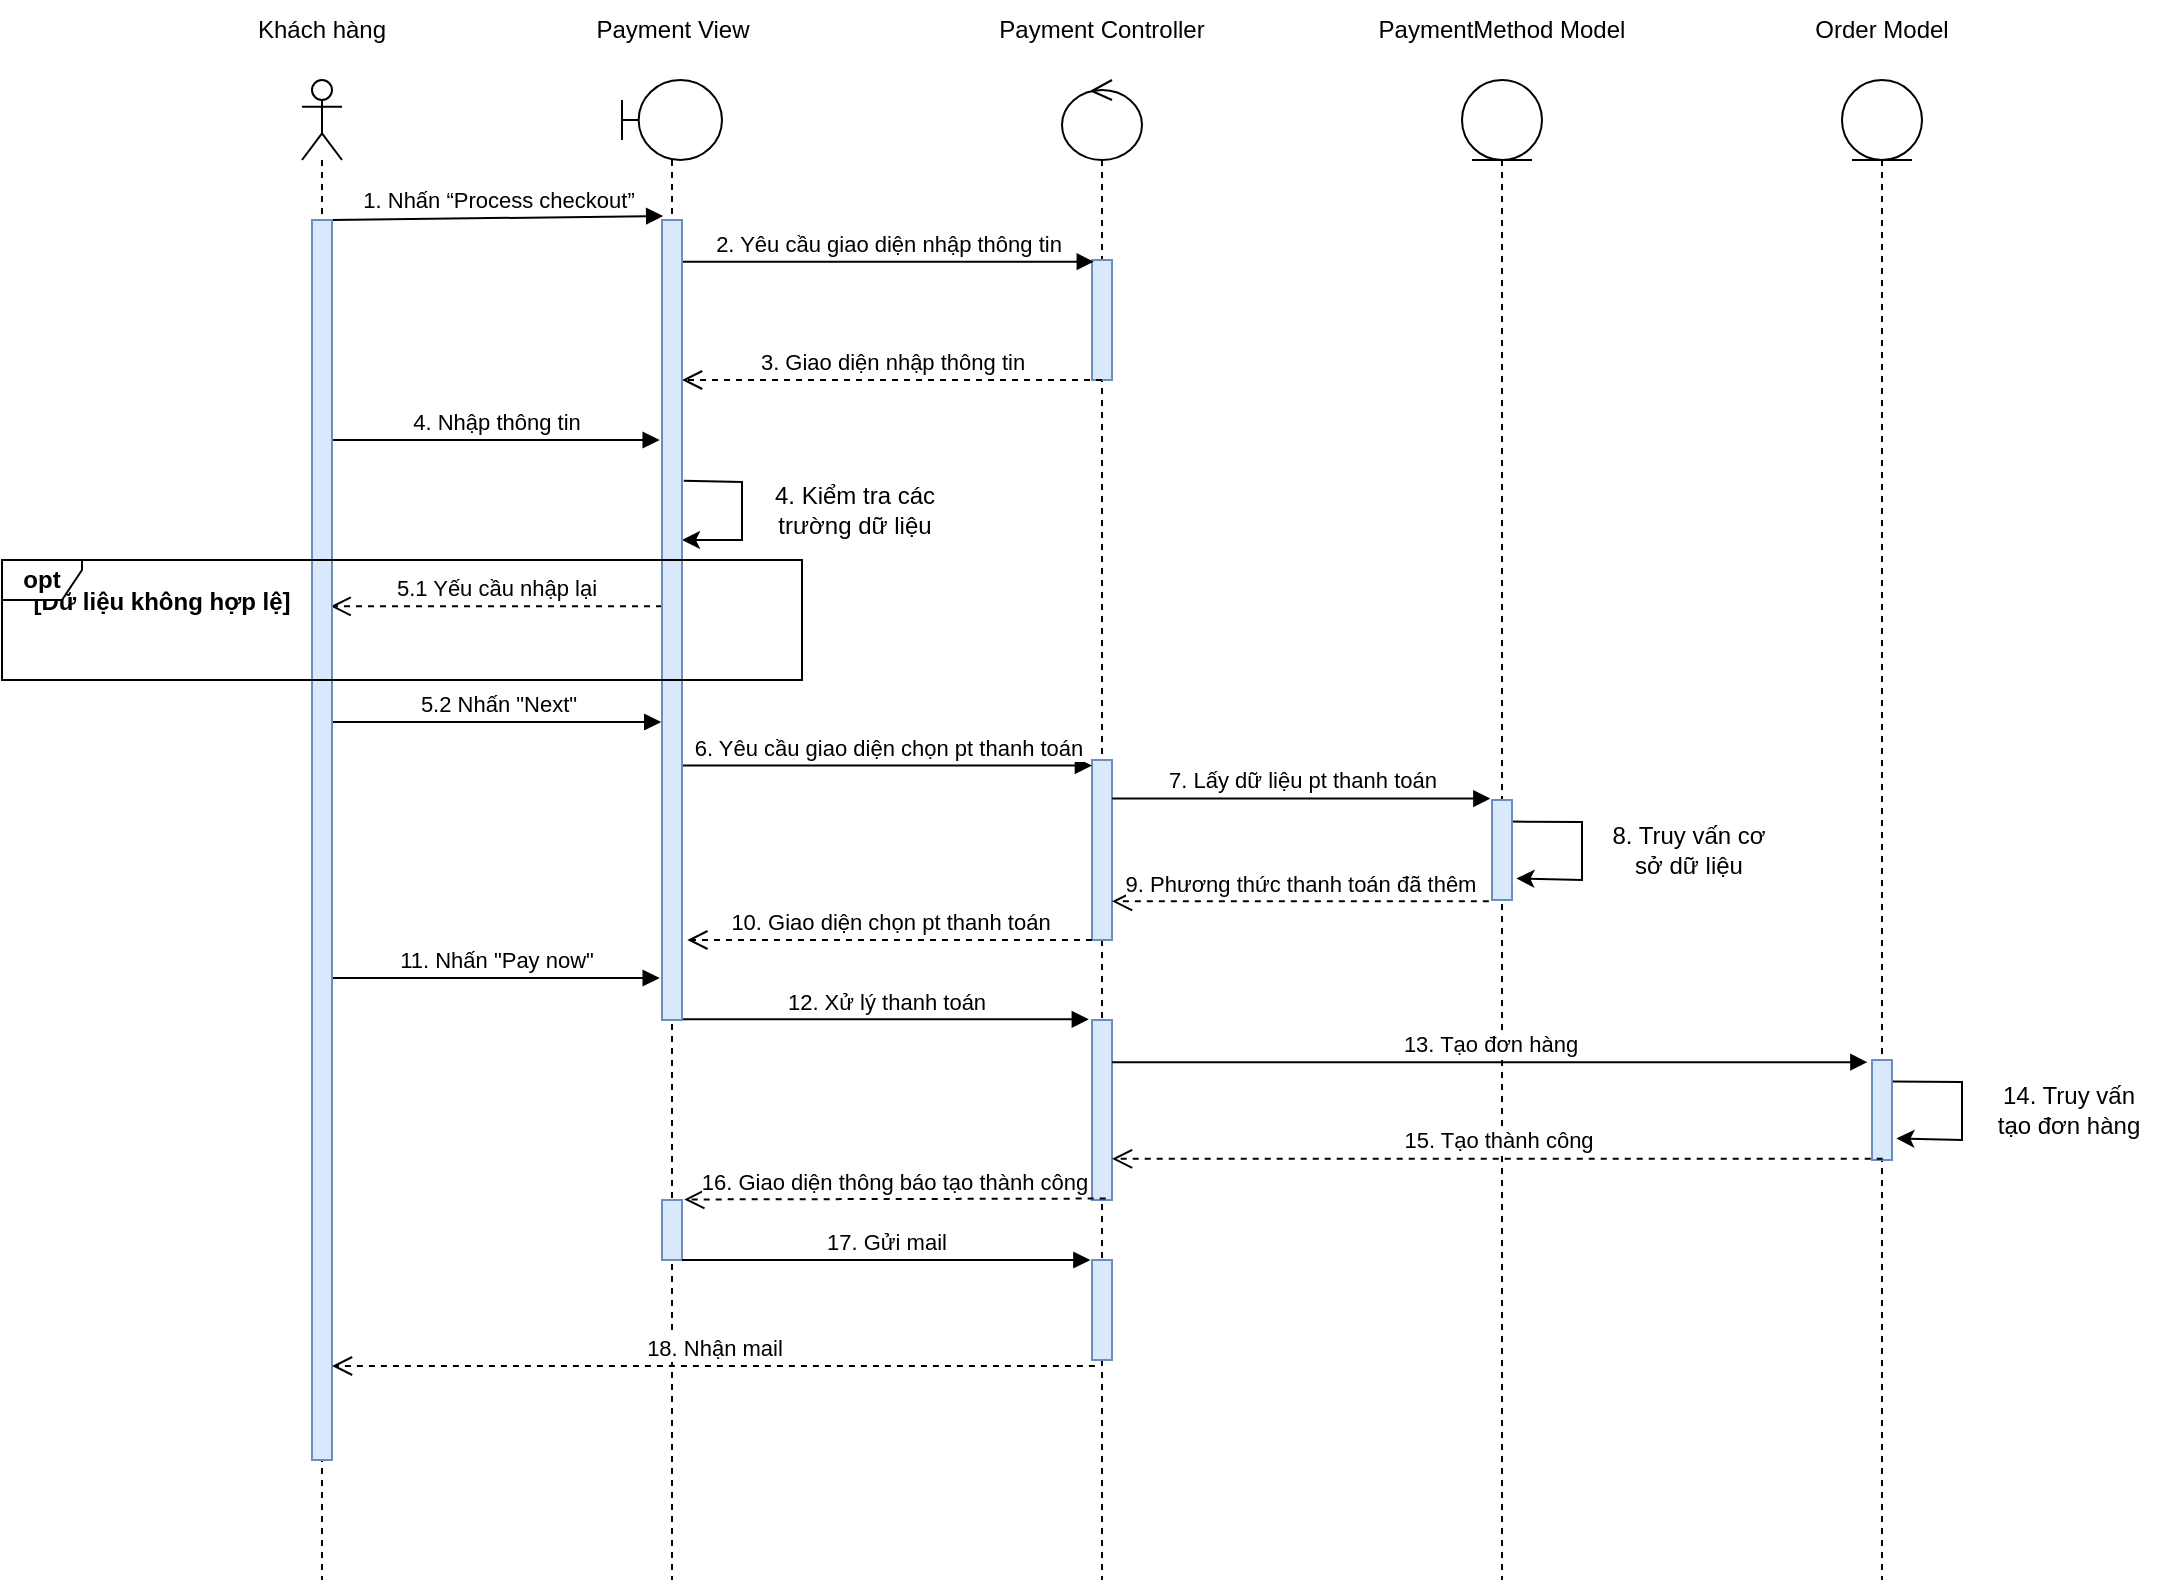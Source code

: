 <mxfile version="16.5.1" type="device"><diagram id="kgpKYQtTHZ0yAKxKKP6v" name="Page-1"><mxGraphModel dx="1610" dy="624" grid="1" gridSize="10" guides="1" tooltips="1" connect="1" arrows="1" fold="1" page="1" pageScale="1" pageWidth="850" pageHeight="1100" math="0" shadow="0"><root><mxCell id="0"/><mxCell id="1" parent="0"/><mxCell id="DFKdKyIctGZzXc21n_l9-6" value="" style="shape=umlLifeline;participant=umlBoundary;perimeter=lifelinePerimeter;whiteSpace=wrap;html=1;container=1;collapsible=0;recursiveResize=0;verticalAlign=top;spacingTop=36;outlineConnect=0;" parent="1" vertex="1"><mxGeometry x="300" y="50" width="50" height="750" as="geometry"/></mxCell><mxCell id="15hEcbJ5toe39H9pj1Xv-15" value="" style="endArrow=classic;html=1;rounded=0;exitX=1.089;exitY=0.326;exitDx=0;exitDy=0;exitPerimeter=0;" parent="DFKdKyIctGZzXc21n_l9-6" source="15hEcbJ5toe39H9pj1Xv-43" edge="1"><mxGeometry width="50" height="50" relative="1" as="geometry"><mxPoint x="40" y="201" as="sourcePoint"/><mxPoint x="30" y="230" as="targetPoint"/><Array as="points"><mxPoint x="60" y="201"/><mxPoint x="60" y="230"/></Array></mxGeometry></mxCell><mxCell id="15hEcbJ5toe39H9pj1Xv-45" value="" style="html=1;points=[];perimeter=orthogonalPerimeter;fillColor=#dae8fc;strokeColor=#6c8ebf;" parent="DFKdKyIctGZzXc21n_l9-6" vertex="1"><mxGeometry x="20" y="560" width="10" height="30" as="geometry"/></mxCell><mxCell id="DFKdKyIctGZzXc21n_l9-7" value="" style="shape=umlLifeline;participant=umlEntity;perimeter=lifelinePerimeter;whiteSpace=wrap;html=1;container=1;collapsible=0;recursiveResize=0;verticalAlign=top;spacingTop=36;outlineConnect=0;" parent="1" vertex="1"><mxGeometry x="720" y="50" width="40" height="750" as="geometry"/></mxCell><mxCell id="15hEcbJ5toe39H9pj1Xv-28" value="" style="endArrow=classic;html=1;rounded=0;exitX=0.915;exitY=0.135;exitDx=0;exitDy=0;exitPerimeter=0;entryX=1.222;entryY=0.49;entryDx=0;entryDy=0;entryPerimeter=0;" parent="DFKdKyIctGZzXc21n_l9-7" edge="1"><mxGeometry width="50" height="50" relative="1" as="geometry"><mxPoint x="24.15" y="370.8" as="sourcePoint"/><mxPoint x="27.22" y="399.2" as="targetPoint"/><Array as="points"><mxPoint x="60" y="371"/><mxPoint x="60" y="400"/></Array></mxGeometry></mxCell><mxCell id="DFKdKyIctGZzXc21n_l9-8" value="" style="shape=umlLifeline;participant=umlControl;perimeter=lifelinePerimeter;whiteSpace=wrap;html=1;container=1;collapsible=0;recursiveResize=0;verticalAlign=top;spacingTop=36;outlineConnect=0;" parent="1" vertex="1"><mxGeometry x="520" y="50" width="40" height="750" as="geometry"/></mxCell><mxCell id="15hEcbJ5toe39H9pj1Xv-9" value="" style="html=1;points=[];perimeter=orthogonalPerimeter;fillColor=#dae8fc;strokeColor=#6c8ebf;" parent="DFKdKyIctGZzXc21n_l9-8" vertex="1"><mxGeometry x="15" y="90" width="10" height="60" as="geometry"/></mxCell><mxCell id="15hEcbJ5toe39H9pj1Xv-21" value="" style="html=1;points=[];perimeter=orthogonalPerimeter;fillColor=#dae8fc;strokeColor=#6c8ebf;" parent="DFKdKyIctGZzXc21n_l9-8" vertex="1"><mxGeometry x="15" y="340" width="10" height="90" as="geometry"/></mxCell><mxCell id="15hEcbJ5toe39H9pj1Xv-33" value="" style="html=1;points=[];perimeter=orthogonalPerimeter;fillColor=#dae8fc;strokeColor=#6c8ebf;" parent="DFKdKyIctGZzXc21n_l9-8" vertex="1"><mxGeometry x="15" y="470" width="10" height="90" as="geometry"/></mxCell><mxCell id="15hEcbJ5toe39H9pj1Xv-50" value="" style="html=1;points=[];perimeter=orthogonalPerimeter;fillColor=#dae8fc;strokeColor=#6c8ebf;" parent="DFKdKyIctGZzXc21n_l9-8" vertex="1"><mxGeometry x="15" y="590" width="10" height="50" as="geometry"/></mxCell><mxCell id="DFKdKyIctGZzXc21n_l9-9" value="" style="shape=umlLifeline;participant=umlActor;perimeter=lifelinePerimeter;whiteSpace=wrap;html=1;container=1;collapsible=0;recursiveResize=0;verticalAlign=top;spacingTop=36;outlineConnect=0;" parent="1" vertex="1"><mxGeometry x="140" y="50" width="20" height="750" as="geometry"/></mxCell><mxCell id="DFKdKyIctGZzXc21n_l9-10" value="Khách hàng" style="text;html=1;strokeColor=none;fillColor=none;align=center;verticalAlign=middle;whiteSpace=wrap;rounded=0;" parent="1" vertex="1"><mxGeometry x="95" y="10" width="110" height="30" as="geometry"/></mxCell><mxCell id="15hEcbJ5toe39H9pj1Xv-4" value="Payment View" style="text;html=1;strokeColor=none;fillColor=none;align=center;verticalAlign=middle;whiteSpace=wrap;rounded=0;" parent="1" vertex="1"><mxGeometry x="277.5" y="10" width="95" height="30" as="geometry"/></mxCell><mxCell id="15hEcbJ5toe39H9pj1Xv-5" value="Payment Controller" style="text;html=1;strokeColor=none;fillColor=none;align=center;verticalAlign=middle;whiteSpace=wrap;rounded=0;" parent="1" vertex="1"><mxGeometry x="480" y="10" width="120" height="30" as="geometry"/></mxCell><mxCell id="15hEcbJ5toe39H9pj1Xv-6" value="PaymentMethod Model" style="text;html=1;strokeColor=none;fillColor=none;align=center;verticalAlign=middle;whiteSpace=wrap;rounded=0;" parent="1" vertex="1"><mxGeometry x="670" y="10" width="140" height="30" as="geometry"/></mxCell><mxCell id="15hEcbJ5toe39H9pj1Xv-7" value="" style="shape=umlLifeline;participant=umlEntity;perimeter=lifelinePerimeter;whiteSpace=wrap;html=1;container=1;collapsible=0;recursiveResize=0;verticalAlign=top;spacingTop=36;outlineConnect=0;" parent="1" vertex="1"><mxGeometry x="910" y="50" width="40" height="750" as="geometry"/></mxCell><mxCell id="15hEcbJ5toe39H9pj1Xv-8" value="Order Model" style="text;html=1;strokeColor=none;fillColor=none;align=center;verticalAlign=middle;whiteSpace=wrap;rounded=0;" parent="1" vertex="1"><mxGeometry x="885" y="10" width="90" height="30" as="geometry"/></mxCell><mxCell id="15hEcbJ5toe39H9pj1Xv-10" value="1. Nhấn “Process checkout”" style="html=1;verticalAlign=bottom;endArrow=block;rounded=0;entryX=0.059;entryY=-0.004;entryDx=0;entryDy=0;entryPerimeter=0;" parent="1" edge="1"><mxGeometry width="80" relative="1" as="geometry"><mxPoint x="155" y="120" as="sourcePoint"/><mxPoint x="320.59" y="118" as="targetPoint"/></mxGeometry></mxCell><mxCell id="15hEcbJ5toe39H9pj1Xv-11" value="2. Yêu cầu giao diện nhập thông tin" style="html=1;verticalAlign=bottom;endArrow=block;rounded=0;entryX=0.091;entryY=0.014;entryDx=0;entryDy=0;entryPerimeter=0;" parent="1" target="15hEcbJ5toe39H9pj1Xv-9" edge="1"><mxGeometry width="80" relative="1" as="geometry"><mxPoint x="330" y="140.84" as="sourcePoint"/><mxPoint x="480" y="140" as="targetPoint"/></mxGeometry></mxCell><mxCell id="15hEcbJ5toe39H9pj1Xv-12" value="3. Giao diện nhập thông tin" style="html=1;verticalAlign=bottom;endArrow=open;dashed=1;endSize=8;rounded=0;exitX=0.5;exitY=1;exitDx=0;exitDy=0;exitPerimeter=0;" parent="1" source="15hEcbJ5toe39H9pj1Xv-9" edge="1"><mxGeometry relative="1" as="geometry"><mxPoint x="520" y="199.66" as="sourcePoint"/><mxPoint x="330" y="200" as="targetPoint"/></mxGeometry></mxCell><mxCell id="15hEcbJ5toe39H9pj1Xv-13" value="4. Nhập thông tin" style="html=1;verticalAlign=bottom;endArrow=block;rounded=0;entryX=-0.114;entryY=0.275;entryDx=0;entryDy=0;entryPerimeter=0;" parent="1" target="15hEcbJ5toe39H9pj1Xv-43" edge="1"><mxGeometry width="80" relative="1" as="geometry"><mxPoint x="155" y="230" as="sourcePoint"/><mxPoint x="310" y="230" as="targetPoint"/></mxGeometry></mxCell><mxCell id="15hEcbJ5toe39H9pj1Xv-16" value="4. Kiểm tra các trường dữ liệu" style="text;html=1;strokeColor=none;fillColor=none;align=center;verticalAlign=middle;whiteSpace=wrap;rounded=0;" parent="1" vertex="1"><mxGeometry x="373" y="250" width="87" height="30" as="geometry"/></mxCell><mxCell id="15hEcbJ5toe39H9pj1Xv-17" value="5.1 Yếu cầu nhập lại" style="html=1;verticalAlign=bottom;endArrow=open;dashed=1;endSize=8;rounded=0;entryX=0.93;entryY=0.411;entryDx=0;entryDy=0;entryPerimeter=0;" parent="1" edge="1"><mxGeometry relative="1" as="geometry"><mxPoint x="320" y="313.17" as="sourcePoint"/><mxPoint x="154.3" y="313.17" as="targetPoint"/></mxGeometry></mxCell><mxCell id="15hEcbJ5toe39H9pj1Xv-19" value="[Dữ liệu không hợp lệ]" style="text;align=center;fontStyle=1;verticalAlign=middle;spacingLeft=3;spacingRight=3;strokeColor=none;rotatable=0;points=[[0,0.5],[1,0.5]];portConstraint=eastwest;" parent="1" vertex="1"><mxGeometry x="30" y="297" width="80" height="26" as="geometry"/></mxCell><mxCell id="15hEcbJ5toe39H9pj1Xv-20" value="5.2 Nhấn &quot;Next&quot;" style="html=1;verticalAlign=bottom;endArrow=block;rounded=0;entryX=-0.037;entryY=0.502;entryDx=0;entryDy=0;entryPerimeter=0;" parent="1" edge="1"><mxGeometry width="80" relative="1" as="geometry"><mxPoint x="155" y="371.0" as="sourcePoint"/><mxPoint x="319.63" y="371.0" as="targetPoint"/></mxGeometry></mxCell><mxCell id="15hEcbJ5toe39H9pj1Xv-22" value="6. Yêu cầu giao diện chọn pt thanh toán" style="html=1;verticalAlign=bottom;endArrow=block;rounded=0;entryX=-0.004;entryY=0.031;entryDx=0;entryDy=0;entryPerimeter=0;" parent="1" target="15hEcbJ5toe39H9pj1Xv-21" edge="1"><mxGeometry width="80" relative="1" as="geometry"><mxPoint x="330" y="392.79" as="sourcePoint"/><mxPoint x="460" y="390" as="targetPoint"/></mxGeometry></mxCell><mxCell id="15hEcbJ5toe39H9pj1Xv-24" value="7. Lấy dữ liệu pt thanh toán" style="html=1;verticalAlign=bottom;endArrow=block;rounded=0;entryX=-0.081;entryY=-0.009;entryDx=0;entryDy=0;entryPerimeter=0;" parent="1" source="15hEcbJ5toe39H9pj1Xv-21" edge="1"><mxGeometry width="80" relative="1" as="geometry"><mxPoint x="590" y="410" as="sourcePoint"/><mxPoint x="734.19" y="409.28" as="targetPoint"/></mxGeometry></mxCell><mxCell id="15hEcbJ5toe39H9pj1Xv-25" value="9. Phương thức thanh toán đã thêm" style="html=1;verticalAlign=bottom;endArrow=open;dashed=1;endSize=8;rounded=0;exitX=-0.158;exitY=0.633;exitDx=0;exitDy=0;exitPerimeter=0;" parent="1" target="15hEcbJ5toe39H9pj1Xv-21" edge="1"><mxGeometry relative="1" as="geometry"><mxPoint x="733.42" y="460.64" as="sourcePoint"/><mxPoint x="620" y="460" as="targetPoint"/></mxGeometry></mxCell><mxCell id="15hEcbJ5toe39H9pj1Xv-29" value="8. Truy vấn cơ sở dữ liệu" style="text;html=1;strokeColor=none;fillColor=none;align=center;verticalAlign=middle;whiteSpace=wrap;rounded=0;" parent="1" vertex="1"><mxGeometry x="790" y="420" width="87" height="30" as="geometry"/></mxCell><mxCell id="15hEcbJ5toe39H9pj1Xv-30" value="10. Giao diện chọn pt thanh toán" style="html=1;verticalAlign=bottom;endArrow=open;dashed=1;endSize=8;rounded=0;entryX=1.266;entryY=0.72;entryDx=0;entryDy=0;entryPerimeter=0;" parent="1" source="15hEcbJ5toe39H9pj1Xv-21" edge="1"><mxGeometry relative="1" as="geometry"><mxPoint x="490" y="480" as="sourcePoint"/><mxPoint x="332.66" y="480" as="targetPoint"/></mxGeometry></mxCell><mxCell id="15hEcbJ5toe39H9pj1Xv-31" value="" style="html=1;points=[];perimeter=orthogonalPerimeter;fillColor=#dae8fc;strokeColor=#6c8ebf;" parent="1" vertex="1"><mxGeometry x="735" y="410" width="10" height="50" as="geometry"/></mxCell><mxCell id="15hEcbJ5toe39H9pj1Xv-32" value="11. Nhấn &quot;Pay now&quot;" style="html=1;verticalAlign=bottom;endArrow=block;rounded=0;entryX=-0.114;entryY=0.758;entryDx=0;entryDy=0;entryPerimeter=0;" parent="1" edge="1"><mxGeometry width="80" relative="1" as="geometry"><mxPoint x="155" y="499" as="sourcePoint"/><mxPoint x="318.86" y="499" as="targetPoint"/></mxGeometry></mxCell><mxCell id="15hEcbJ5toe39H9pj1Xv-34" value="12. Xử lý thanh toán" style="html=1;verticalAlign=bottom;endArrow=block;rounded=0;entryX=-0.158;entryY=-0.004;entryDx=0;entryDy=0;entryPerimeter=0;" parent="1" target="15hEcbJ5toe39H9pj1Xv-33" edge="1"><mxGeometry width="80" relative="1" as="geometry"><mxPoint x="330" y="519.64" as="sourcePoint"/><mxPoint x="460" y="520" as="targetPoint"/></mxGeometry></mxCell><mxCell id="15hEcbJ5toe39H9pj1Xv-36" value="13. Tạo đơn hàng" style="html=1;verticalAlign=bottom;endArrow=block;rounded=0;entryX=-0.231;entryY=0.022;entryDx=0;entryDy=0;entryPerimeter=0;" parent="1" source="15hEcbJ5toe39H9pj1Xv-33" target="15hEcbJ5toe39H9pj1Xv-40" edge="1"><mxGeometry width="80" relative="1" as="geometry"><mxPoint x="630" y="530" as="sourcePoint"/><mxPoint x="930" y="540" as="targetPoint"/></mxGeometry></mxCell><mxCell id="15hEcbJ5toe39H9pj1Xv-38" value="" style="endArrow=classic;html=1;rounded=0;exitX=0.915;exitY=0.135;exitDx=0;exitDy=0;exitPerimeter=0;entryX=1.222;entryY=0.49;entryDx=0;entryDy=0;entryPerimeter=0;" parent="1" edge="1"><mxGeometry width="50" height="50" relative="1" as="geometry"><mxPoint x="934.15" y="550.8" as="sourcePoint"/><mxPoint x="937.22" y="579.2" as="targetPoint"/><Array as="points"><mxPoint x="970" y="551"/><mxPoint x="970" y="580"/></Array></mxGeometry></mxCell><mxCell id="15hEcbJ5toe39H9pj1Xv-39" value="14. Truy vấn tạo đơn hàng" style="text;html=1;strokeColor=none;fillColor=none;align=center;verticalAlign=middle;whiteSpace=wrap;rounded=0;" parent="1" vertex="1"><mxGeometry x="980" y="550" width="87" height="30" as="geometry"/></mxCell><mxCell id="15hEcbJ5toe39H9pj1Xv-40" value="" style="html=1;points=[];perimeter=orthogonalPerimeter;fillColor=#dae8fc;strokeColor=#6c8ebf;" parent="1" vertex="1"><mxGeometry x="925" y="540" width="10" height="50" as="geometry"/></mxCell><mxCell id="15hEcbJ5toe39H9pj1Xv-41" value="15. Tạo thành công" style="html=1;verticalAlign=bottom;endArrow=open;dashed=1;endSize=8;rounded=0;exitX=0.536;exitY=0.988;exitDx=0;exitDy=0;exitPerimeter=0;" parent="1" source="15hEcbJ5toe39H9pj1Xv-40" target="15hEcbJ5toe39H9pj1Xv-33" edge="1"><mxGeometry relative="1" as="geometry"><mxPoint x="910" y="590" as="sourcePoint"/><mxPoint x="830" y="590" as="targetPoint"/></mxGeometry></mxCell><mxCell id="15hEcbJ5toe39H9pj1Xv-42" value="16. Giao diện thông báo tạo thành công" style="html=1;verticalAlign=bottom;endArrow=open;dashed=1;endSize=8;rounded=0;exitX=0.685;exitY=0.992;exitDx=0;exitDy=0;exitPerimeter=0;entryX=1.112;entryY=-0.009;entryDx=0;entryDy=0;entryPerimeter=0;" parent="1" source="15hEcbJ5toe39H9pj1Xv-33" target="15hEcbJ5toe39H9pj1Xv-45" edge="1"><mxGeometry relative="1" as="geometry"><mxPoint x="480" y="610" as="sourcePoint"/><mxPoint x="340" y="610" as="targetPoint"/></mxGeometry></mxCell><mxCell id="15hEcbJ5toe39H9pj1Xv-43" value="" style="html=1;points=[];perimeter=orthogonalPerimeter;fillColor=#dae8fc;strokeColor=#6c8ebf;" parent="1" vertex="1"><mxGeometry x="320" y="120" width="10" height="400" as="geometry"/></mxCell><mxCell id="15hEcbJ5toe39H9pj1Xv-46" value="" style="html=1;points=[];perimeter=orthogonalPerimeter;fillColor=#dae8fc;strokeColor=#6c8ebf;" parent="1" vertex="1"><mxGeometry x="145" y="120" width="10" height="620" as="geometry"/></mxCell><mxCell id="15hEcbJ5toe39H9pj1Xv-47" value="&lt;b&gt;opt&lt;/b&gt;" style="shape=umlFrame;whiteSpace=wrap;html=1;width=40;height=20;" parent="1" vertex="1"><mxGeometry x="-10" y="290" width="400" height="60" as="geometry"/></mxCell><mxCell id="15hEcbJ5toe39H9pj1Xv-49" value="17. Gửi mail" style="html=1;verticalAlign=bottom;endArrow=block;rounded=0;entryX=-0.081;entryY=0;entryDx=0;entryDy=0;entryPerimeter=0;" parent="1" source="15hEcbJ5toe39H9pj1Xv-45" target="15hEcbJ5toe39H9pj1Xv-50" edge="1"><mxGeometry width="80" relative="1" as="geometry"><mxPoint x="380" y="640" as="sourcePoint"/><mxPoint x="460" y="640" as="targetPoint"/></mxGeometry></mxCell><mxCell id="StFW3RZf7uBsnfnmfSE5-1" value="18. Nhận mail" style="html=1;verticalAlign=bottom;endArrow=open;dashed=1;endSize=8;rounded=0;exitX=0.145;exitY=1.06;exitDx=0;exitDy=0;exitPerimeter=0;" parent="1" source="15hEcbJ5toe39H9pj1Xv-50" target="15hEcbJ5toe39H9pj1Xv-46" edge="1"><mxGeometry relative="1" as="geometry"><mxPoint x="330" y="680" as="sourcePoint"/><mxPoint x="250" y="680" as="targetPoint"/></mxGeometry></mxCell></root></mxGraphModel></diagram></mxfile>